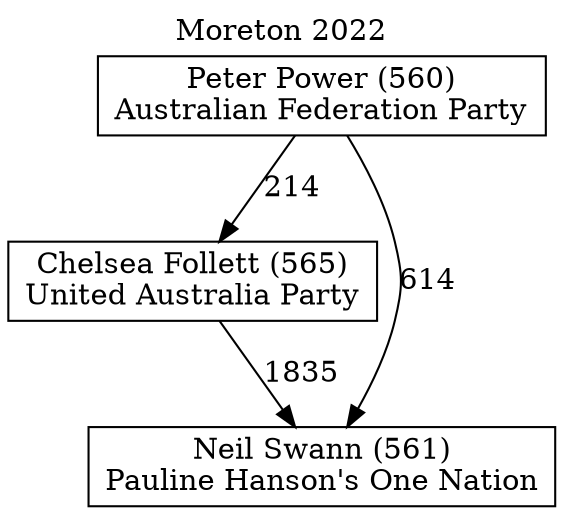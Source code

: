 // House preference flow
digraph "Neil Swann (561)_Moreton_2022" {
	graph [label="Moreton 2022" labelloc=t mclimit=10]
	node [shape=box]
	"Chelsea Follett (565)" [label="Chelsea Follett (565)
United Australia Party"]
	"Peter Power (560)" [label="Peter Power (560)
Australian Federation Party"]
	"Neil Swann (561)" [label="Neil Swann (561)
Pauline Hanson's One Nation"]
	"Chelsea Follett (565)" -> "Neil Swann (561)" [label=1835]
	"Peter Power (560)" -> "Chelsea Follett (565)" [label=214]
	"Peter Power (560)" -> "Neil Swann (561)" [label=614]
}
